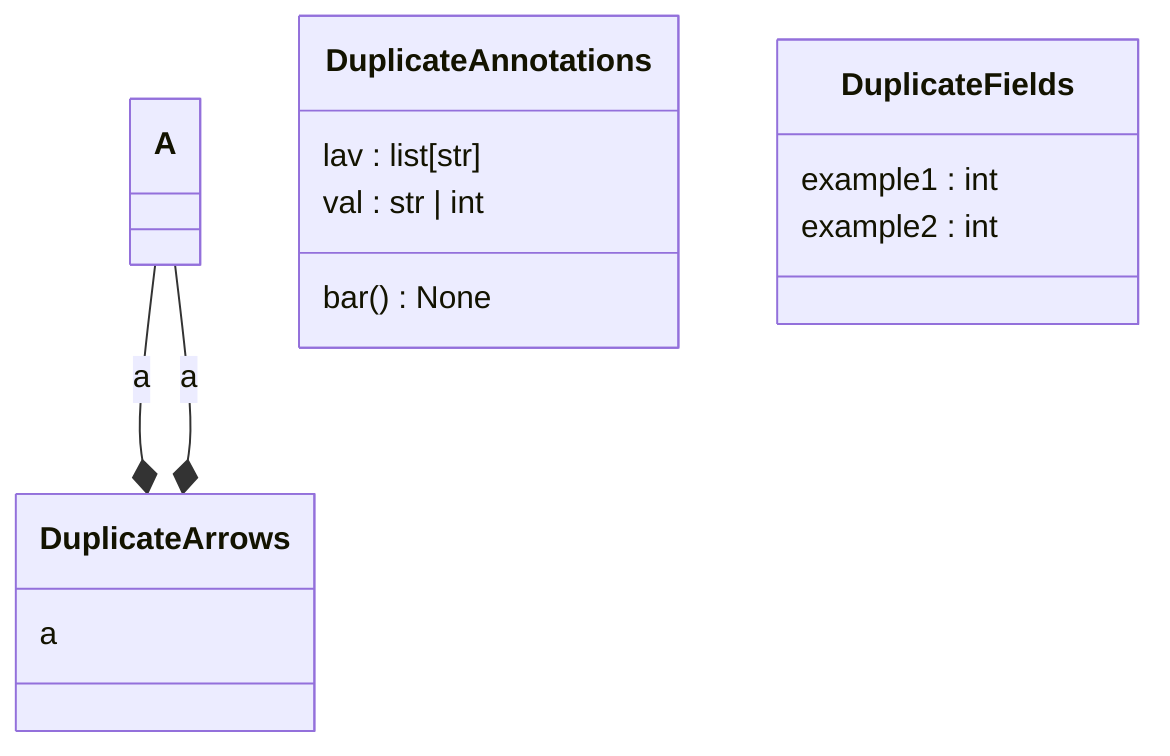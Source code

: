 classDiagram
  class A {
  }
  class DuplicateAnnotations {
    lav : list[str]
    val : str | int
    bar() None
  }
  class DuplicateArrows {
    a
  }
  class DuplicateFields {
    example1 : int
    example2 : int
  }
  A --* DuplicateArrows : a
  A --* DuplicateArrows : a